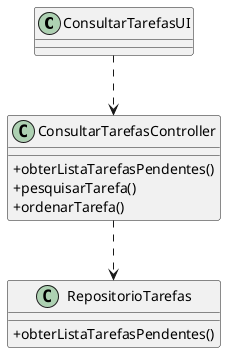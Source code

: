 @startuml

skinparam classAttributeIconSize 0

class ConsultarTarefasUI{
}

class ConsultarTarefasController{
+obterListaTarefasPendentes()
+pesquisarTarefa()
+ordenarTarefa()
}

class RepositorioTarefas{
+obterListaTarefasPendentes()
}

ConsultarTarefasUI ..> ConsultarTarefasController
ConsultarTarefasController ..> RepositorioTarefas


@enduml